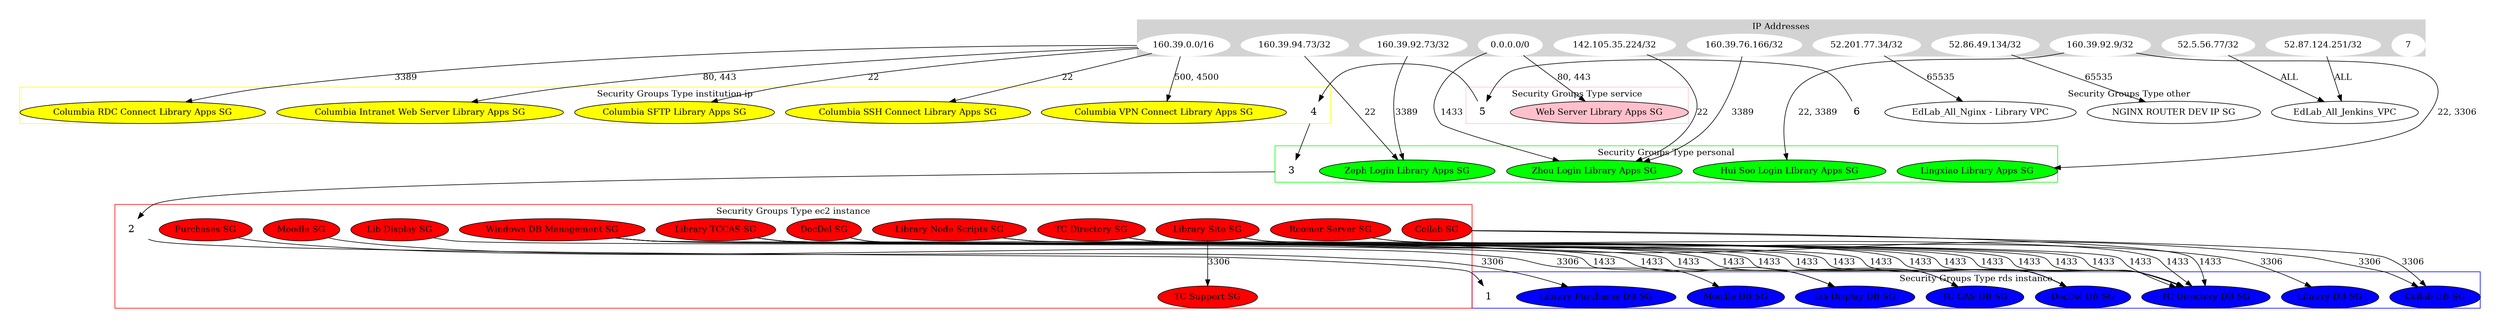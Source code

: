 digraph Layered_Graph {
    
    graph [	size="50,60",
            ranksep=.75,
	        page="51,61",
	        margin="0.25,0.25",
	        ratio="compress",
		    orientation="portrait" ];
		    
		    {
node [shape=plaintext, fontsize=16];
/* the time-line graph */
6 -> 5 -> 4 -> 3 -> 2 -> 1;
}
        
subgraph cluster_0 {
          label = "Security Groups Type rds instance";
          color=blue;
          node [style=filled, fillcolor=blue];
          rank = same;
          1;
          "Library Purchases DB SG";
"Moodle DB SG";
"Lib Display DB SG";
"DocDel DB SG";
"Library DB SG";
"TC CAS DB SG";
"TC Directory DB SG";
"Collab DB SG";

        }
subgraph cluster_1 {
          label = "Security Groups Type ec2 instance";
          color=red;
          node [style=filled, fillcolor=red];
                    rank = same;
          2;

          "Purchases SG";
"Moodle SG";
"Lib Display SG";
"Windows DB Management SG";
"DocDel SG";
"Library Node Scripts SG";
"TC Directory SG";
"Library TCCAS SG";
"Library Site SG";
"TC Support SG";
"Roomer Server SG";
"Collab SG";

        }
subgraph cluster_2 {
          label = "Security Groups Type personal";
          color=green;
          node [style=filled, fillcolor=green];
                    rank = same;
          3;
"Zeph Login Library Apps SG";
"Zhou Login Library Apps SG";
"Hui Soo Login LIbrary Apps SG";
"Lingxiao Library Apps SG";

        }
subgraph cluster_3 {
          label = "Security Groups Type institution ip";
          color=yellow;
          node [style=filled, fillcolor=yellow];
                    rank = same;
          4;
"Columbia SFTP Library Apps SG";
"Columbia SSH Connect Library Apps SG";
"Columbia VPN Connect Library Apps SG";
"Columbia RDC Connect Library Apps SG";
"Columbia Intranet Web Server Library Apps SG";

        }
subgraph cluster_4 {
          label = "Security Groups Type service";
          color=pink;
          node [style=filled, fillcolor=pink];
                    rank = same;
          5;
"Web Server Library Apps SG";

        }
subgraph cluster_5 {
          label = "Security Groups Type other";
          color=white;
                    rank = same;
          6;
node [style=filled, fillcolor=white];
          "EdLab_All_Nginx - Library VPC";
"NGINX ROUTER DEV IP SG";
"EdLab_All_Jenkins_VPC";

        }
        
        subgraph cluster_6 {
        label = "IP Addresses";
        style=filled;
        color=lightgrey;
        node [style=filled,color=white];
                  rank = same;
          7;
"160.39.0.0/16";
"52.201.77.34/32";
"160.39.94.73/32";
"160.39.92.73/32";
"0.0.0.0/0";
"142.105.35.224/32";
"160.39.76.166/32";
"160.39.92.9/32";
"52.86.49.134/32";
"52.5.56.77/32";
"52.87.124.251/32";

      }
        
        
          "Purchases SG" -> "Library Purchases DB SG" [label="3306"];
          "160.39.0.0/16" -> "Columbia SFTP Library Apps SG" [label="22"];
          "Moodle SG" -> "Moodle DB SG" [label="3306"];
          "52.201.77.34/32" -> "EdLab_All_Nginx - Library VPC" [label="65535"];
          "Lib Display SG" -> "Lib Display DB SG" [label="1433"];
          "Windows DB Management SG" -> "Lib Display DB SG" [label="1433"];
          "160.39.94.73/32" -> "Zeph Login Library Apps SG" [label="22"];
          "160.39.92.73/32" -> "Zeph Login Library Apps SG" [label="3389"];
          "DocDel SG" -> "DocDel DB SG" [label="1433"];
          "Library Node Scripts SG" -> "DocDel DB SG" [label="1433"];
          "Windows DB Management SG" -> "DocDel DB SG" [label="1433"];
          "TC Directory SG" -> "DocDel DB SG" [label="1433"];
          "Library TCCAS SG" -> "DocDel DB SG" [label="1433"];
          "Library Site SG" -> "Library DB SG" [label="3306"];
          "0.0.0.0/0" -> "Zhou Login Library Apps SG" [label="1433"];
          "142.105.35.224/32" -> "Zhou Login Library Apps SG" [label="22"];
          "160.39.76.166/32" -> "Zhou Login Library Apps SG" [label="3389"];
          "0.0.0.0/0" -> "Web Server Library Apps SG" [label="80, 443"];
          "Windows DB Management SG" -> "TC CAS DB SG" [label="1433"];
          "Library TCCAS SG" -> "TC CAS DB SG" [label="1433"];
          "160.39.0.0/16" -> "Columbia SSH Connect Library Apps SG" [label="22"];
          "Library Site SG" -> "TC Support SG" [label="3306"];
          "160.39.92.9/32" -> "Hui Soo Login LIbrary Apps SG" [label="22, 3389"];
          "Library TCCAS SG" -> "TC Directory DB SG" [label="1433"];
          "TC Directory SG" -> "TC Directory DB SG" [label="1433"];
          "Windows DB Management SG" -> "TC Directory DB SG" [label="1433"];
          "Roomer Server SG" -> "TC Directory DB SG" [label="1433"];
          "Collab SG" -> "TC Directory DB SG" [label="1433"];
          "DocDel SG" -> "TC Directory DB SG" [label="1433"];
          "Library Site SG" -> "TC Directory DB SG" [label="1433"];
          "Library Node Scripts SG" -> "TC Directory DB SG" [label="1433"];
          "52.86.49.134/32" -> "NGINX ROUTER DEV IP SG" [label="65535"];
          "160.39.92.9/32" -> "Lingxiao Library Apps SG" [label="22, 3306"];
          "52.5.56.77/32" -> "EdLab_All_Jenkins_VPC" [label="ALL"];
          "52.87.124.251/32" -> "EdLab_All_Jenkins_VPC" [label="ALL"];
          "160.39.0.0/16" -> "Columbia VPN Connect Library Apps SG" [label="500, 4500"];
          "160.39.0.0/16" -> "Columbia RDC Connect Library Apps SG" [label="3389"];
          "160.39.0.0/16" -> "Columbia Intranet Web Server Library Apps SG" [label="80, 443"];
          "Roomer Server SG" -> "Collab DB SG" [label="3306"];
          "Collab SG" -> "Collab DB SG" [label="3306"];
      }
